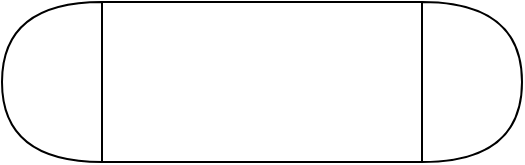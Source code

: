 <mxfile version="14.7.0" type="github">
  <diagram id="Ezy-y-FbjfAG1BCbXXI5" name="Page-1">
    <mxGraphModel dx="415" dy="247" grid="1" gridSize="10" guides="1" tooltips="1" connect="1" arrows="1" fold="1" page="1" pageScale="1" pageWidth="850" pageHeight="1100" math="0" shadow="0">
      <root>
        <mxCell id="0" />
        <mxCell id="1" parent="0" />
        <mxCell id="h7Me4JOXLoX8ZUdckyVD-2" value="" style="shape=or;whiteSpace=wrap;html=1;" vertex="1" parent="1">
          <mxGeometry x="520" y="280" width="50" height="80" as="geometry" />
        </mxCell>
        <mxCell id="h7Me4JOXLoX8ZUdckyVD-3" value="" style="rounded=0;whiteSpace=wrap;html=1;" vertex="1" parent="1">
          <mxGeometry x="360" y="280" width="160" height="80" as="geometry" />
        </mxCell>
        <mxCell id="h7Me4JOXLoX8ZUdckyVD-4" value="" style="shape=or;whiteSpace=wrap;html=1;direction=west;" vertex="1" parent="1">
          <mxGeometry x="310" y="280" width="50" height="80" as="geometry" />
        </mxCell>
      </root>
    </mxGraphModel>
  </diagram>
</mxfile>
